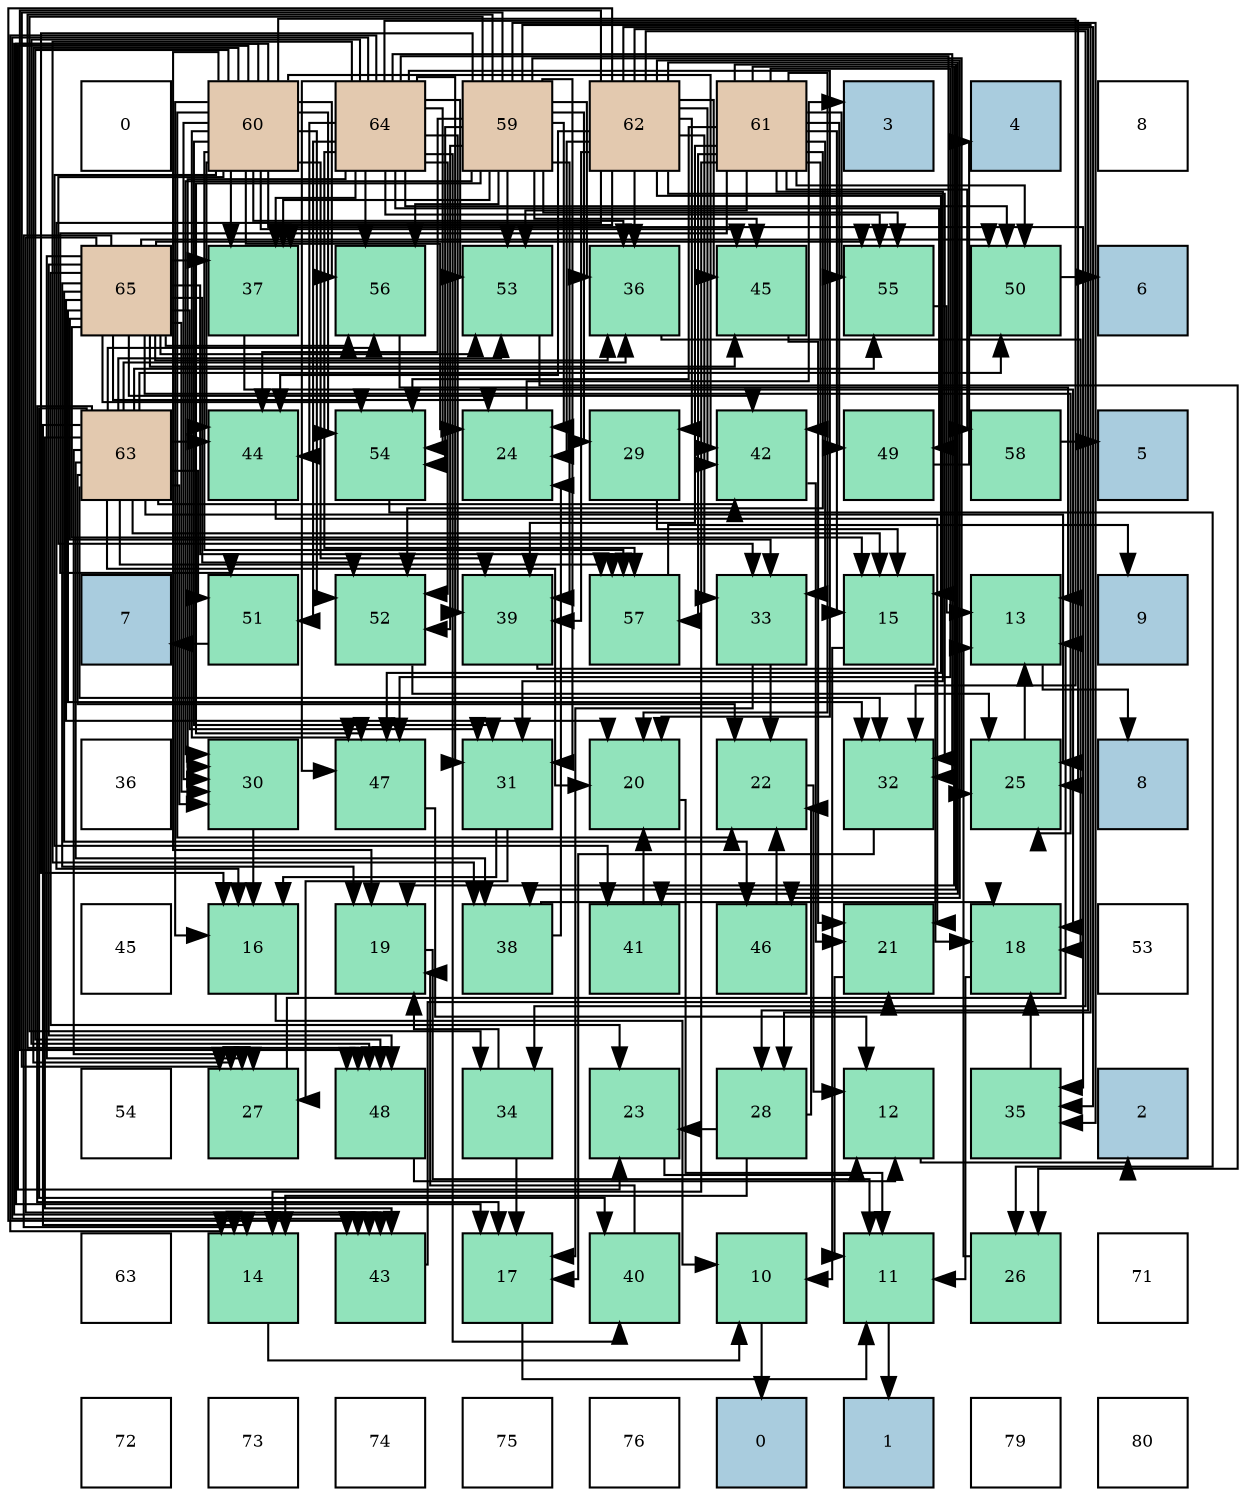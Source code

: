digraph layout{
 rankdir=TB;
 splines=ortho;
 node [style=filled shape=square fixedsize=true width=0.6];
0[label="0", fontsize=8, fillcolor="#ffffff"];
1[label="60", fontsize=8, fillcolor="#e3c9af"];
2[label="64", fontsize=8, fillcolor="#e3c9af"];
3[label="59", fontsize=8, fillcolor="#e3c9af"];
4[label="62", fontsize=8, fillcolor="#e3c9af"];
5[label="61", fontsize=8, fillcolor="#e3c9af"];
6[label="3", fontsize=8, fillcolor="#a9ccde"];
7[label="4", fontsize=8, fillcolor="#a9ccde"];
8[label="8", fontsize=8, fillcolor="#ffffff"];
9[label="65", fontsize=8, fillcolor="#e3c9af"];
10[label="37", fontsize=8, fillcolor="#91e3bb"];
11[label="56", fontsize=8, fillcolor="#91e3bb"];
12[label="53", fontsize=8, fillcolor="#91e3bb"];
13[label="36", fontsize=8, fillcolor="#91e3bb"];
14[label="45", fontsize=8, fillcolor="#91e3bb"];
15[label="55", fontsize=8, fillcolor="#91e3bb"];
16[label="50", fontsize=8, fillcolor="#91e3bb"];
17[label="6", fontsize=8, fillcolor="#a9ccde"];
18[label="63", fontsize=8, fillcolor="#e3c9af"];
19[label="44", fontsize=8, fillcolor="#91e3bb"];
20[label="54", fontsize=8, fillcolor="#91e3bb"];
21[label="24", fontsize=8, fillcolor="#91e3bb"];
22[label="29", fontsize=8, fillcolor="#91e3bb"];
23[label="42", fontsize=8, fillcolor="#91e3bb"];
24[label="49", fontsize=8, fillcolor="#91e3bb"];
25[label="58", fontsize=8, fillcolor="#91e3bb"];
26[label="5", fontsize=8, fillcolor="#a9ccde"];
27[label="7", fontsize=8, fillcolor="#a9ccde"];
28[label="51", fontsize=8, fillcolor="#91e3bb"];
29[label="52", fontsize=8, fillcolor="#91e3bb"];
30[label="39", fontsize=8, fillcolor="#91e3bb"];
31[label="57", fontsize=8, fillcolor="#91e3bb"];
32[label="33", fontsize=8, fillcolor="#91e3bb"];
33[label="15", fontsize=8, fillcolor="#91e3bb"];
34[label="13", fontsize=8, fillcolor="#91e3bb"];
35[label="9", fontsize=8, fillcolor="#a9ccde"];
36[label="36", fontsize=8, fillcolor="#ffffff"];
37[label="30", fontsize=8, fillcolor="#91e3bb"];
38[label="47", fontsize=8, fillcolor="#91e3bb"];
39[label="31", fontsize=8, fillcolor="#91e3bb"];
40[label="20", fontsize=8, fillcolor="#91e3bb"];
41[label="22", fontsize=8, fillcolor="#91e3bb"];
42[label="32", fontsize=8, fillcolor="#91e3bb"];
43[label="25", fontsize=8, fillcolor="#91e3bb"];
44[label="8", fontsize=8, fillcolor="#a9ccde"];
45[label="45", fontsize=8, fillcolor="#ffffff"];
46[label="16", fontsize=8, fillcolor="#91e3bb"];
47[label="19", fontsize=8, fillcolor="#91e3bb"];
48[label="38", fontsize=8, fillcolor="#91e3bb"];
49[label="41", fontsize=8, fillcolor="#91e3bb"];
50[label="46", fontsize=8, fillcolor="#91e3bb"];
51[label="21", fontsize=8, fillcolor="#91e3bb"];
52[label="18", fontsize=8, fillcolor="#91e3bb"];
53[label="53", fontsize=8, fillcolor="#ffffff"];
54[label="54", fontsize=8, fillcolor="#ffffff"];
55[label="27", fontsize=8, fillcolor="#91e3bb"];
56[label="48", fontsize=8, fillcolor="#91e3bb"];
57[label="34", fontsize=8, fillcolor="#91e3bb"];
58[label="23", fontsize=8, fillcolor="#91e3bb"];
59[label="28", fontsize=8, fillcolor="#91e3bb"];
60[label="12", fontsize=8, fillcolor="#91e3bb"];
61[label="35", fontsize=8, fillcolor="#91e3bb"];
62[label="2", fontsize=8, fillcolor="#a9ccde"];
63[label="63", fontsize=8, fillcolor="#ffffff"];
64[label="14", fontsize=8, fillcolor="#91e3bb"];
65[label="43", fontsize=8, fillcolor="#91e3bb"];
66[label="17", fontsize=8, fillcolor="#91e3bb"];
67[label="40", fontsize=8, fillcolor="#91e3bb"];
68[label="10", fontsize=8, fillcolor="#91e3bb"];
69[label="11", fontsize=8, fillcolor="#91e3bb"];
70[label="26", fontsize=8, fillcolor="#91e3bb"];
71[label="71", fontsize=8, fillcolor="#ffffff"];
72[label="72", fontsize=8, fillcolor="#ffffff"];
73[label="73", fontsize=8, fillcolor="#ffffff"];
74[label="74", fontsize=8, fillcolor="#ffffff"];
75[label="75", fontsize=8, fillcolor="#ffffff"];
76[label="76", fontsize=8, fillcolor="#ffffff"];
77[label="0", fontsize=8, fillcolor="#a9ccde"];
78[label="1", fontsize=8, fillcolor="#a9ccde"];
79[label="79", fontsize=8, fillcolor="#ffffff"];
80[label="80", fontsize=8, fillcolor="#ffffff"];
edge [constraint=false, style=vis];68 -> 77;
69 -> 78;
60 -> 62;
34 -> 44;
64 -> 68;
33 -> 68;
46 -> 68;
66 -> 69;
52 -> 69;
47 -> 69;
40 -> 69;
51 -> 69;
41 -> 60;
58 -> 60;
21 -> 6;
43 -> 34;
70 -> 34;
55 -> 34;
59 -> 64;
59 -> 41;
59 -> 58;
22 -> 33;
37 -> 46;
39 -> 46;
39 -> 55;
42 -> 66;
32 -> 66;
32 -> 41;
57 -> 66;
57 -> 47;
61 -> 52;
13 -> 52;
10 -> 52;
48 -> 52;
48 -> 21;
30 -> 52;
67 -> 47;
49 -> 40;
23 -> 51;
65 -> 51;
19 -> 51;
14 -> 51;
50 -> 41;
38 -> 60;
56 -> 60;
24 -> 7;
16 -> 17;
28 -> 27;
29 -> 43;
12 -> 70;
20 -> 70;
15 -> 34;
11 -> 34;
31 -> 35;
25 -> 26;
3 -> 46;
3 -> 21;
3 -> 43;
3 -> 55;
3 -> 59;
3 -> 22;
3 -> 37;
3 -> 39;
3 -> 57;
3 -> 61;
3 -> 13;
3 -> 10;
3 -> 30;
3 -> 19;
3 -> 14;
3 -> 38;
3 -> 56;
3 -> 29;
3 -> 12;
3 -> 20;
3 -> 15;
3 -> 11;
1 -> 46;
1 -> 66;
1 -> 47;
1 -> 41;
1 -> 58;
1 -> 21;
1 -> 55;
1 -> 37;
1 -> 39;
1 -> 42;
1 -> 32;
1 -> 61;
1 -> 13;
1 -> 10;
1 -> 30;
1 -> 49;
1 -> 23;
1 -> 65;
1 -> 19;
1 -> 14;
1 -> 38;
1 -> 56;
1 -> 29;
1 -> 20;
1 -> 11;
1 -> 31;
5 -> 64;
5 -> 33;
5 -> 47;
5 -> 40;
5 -> 39;
5 -> 32;
5 -> 48;
5 -> 30;
5 -> 23;
5 -> 38;
5 -> 24;
5 -> 16;
5 -> 28;
5 -> 29;
5 -> 12;
5 -> 20;
5 -> 15;
5 -> 31;
5 -> 25;
4 -> 46;
4 -> 21;
4 -> 59;
4 -> 22;
4 -> 42;
4 -> 32;
4 -> 57;
4 -> 61;
4 -> 13;
4 -> 10;
4 -> 30;
4 -> 49;
4 -> 23;
4 -> 65;
4 -> 19;
4 -> 14;
4 -> 50;
4 -> 38;
4 -> 56;
18 -> 64;
18 -> 33;
18 -> 66;
18 -> 40;
18 -> 41;
18 -> 43;
18 -> 55;
18 -> 37;
18 -> 42;
18 -> 13;
18 -> 48;
18 -> 67;
18 -> 23;
18 -> 65;
18 -> 19;
18 -> 16;
18 -> 28;
18 -> 12;
18 -> 15;
18 -> 11;
18 -> 31;
2 -> 64;
2 -> 33;
2 -> 40;
2 -> 43;
2 -> 37;
2 -> 39;
2 -> 42;
2 -> 10;
2 -> 48;
2 -> 30;
2 -> 67;
2 -> 65;
2 -> 19;
2 -> 38;
2 -> 56;
2 -> 24;
2 -> 16;
2 -> 28;
2 -> 29;
2 -> 12;
2 -> 20;
2 -> 15;
2 -> 11;
2 -> 31;
9 -> 64;
9 -> 33;
9 -> 47;
9 -> 40;
9 -> 58;
9 -> 21;
9 -> 43;
9 -> 55;
9 -> 37;
9 -> 39;
9 -> 42;
9 -> 32;
9 -> 13;
9 -> 10;
9 -> 23;
9 -> 65;
9 -> 14;
9 -> 50;
9 -> 56;
9 -> 16;
9 -> 29;
9 -> 12;
9 -> 20;
9 -> 15;
9 -> 11;
9 -> 31;
edge [constraint=true, style=invis];
0 -> 9 -> 18 -> 27 -> 36 -> 45 -> 54 -> 63 -> 72;
1 -> 10 -> 19 -> 28 -> 37 -> 46 -> 55 -> 64 -> 73;
2 -> 11 -> 20 -> 29 -> 38 -> 47 -> 56 -> 65 -> 74;
3 -> 12 -> 21 -> 30 -> 39 -> 48 -> 57 -> 66 -> 75;
4 -> 13 -> 22 -> 31 -> 40 -> 49 -> 58 -> 67 -> 76;
5 -> 14 -> 23 -> 32 -> 41 -> 50 -> 59 -> 68 -> 77;
6 -> 15 -> 24 -> 33 -> 42 -> 51 -> 60 -> 69 -> 78;
7 -> 16 -> 25 -> 34 -> 43 -> 52 -> 61 -> 70 -> 79;
8 -> 17 -> 26 -> 35 -> 44 -> 53 -> 62 -> 71 -> 80;
rank = same {0 -> 1 -> 2 -> 3 -> 4 -> 5 -> 6 -> 7 -> 8};
rank = same {9 -> 10 -> 11 -> 12 -> 13 -> 14 -> 15 -> 16 -> 17};
rank = same {18 -> 19 -> 20 -> 21 -> 22 -> 23 -> 24 -> 25 -> 26};
rank = same {27 -> 28 -> 29 -> 30 -> 31 -> 32 -> 33 -> 34 -> 35};
rank = same {36 -> 37 -> 38 -> 39 -> 40 -> 41 -> 42 -> 43 -> 44};
rank = same {45 -> 46 -> 47 -> 48 -> 49 -> 50 -> 51 -> 52 -> 53};
rank = same {54 -> 55 -> 56 -> 57 -> 58 -> 59 -> 60 -> 61 -> 62};
rank = same {63 -> 64 -> 65 -> 66 -> 67 -> 68 -> 69 -> 70 -> 71};
rank = same {72 -> 73 -> 74 -> 75 -> 76 -> 77 -> 78 -> 79 -> 80};
}